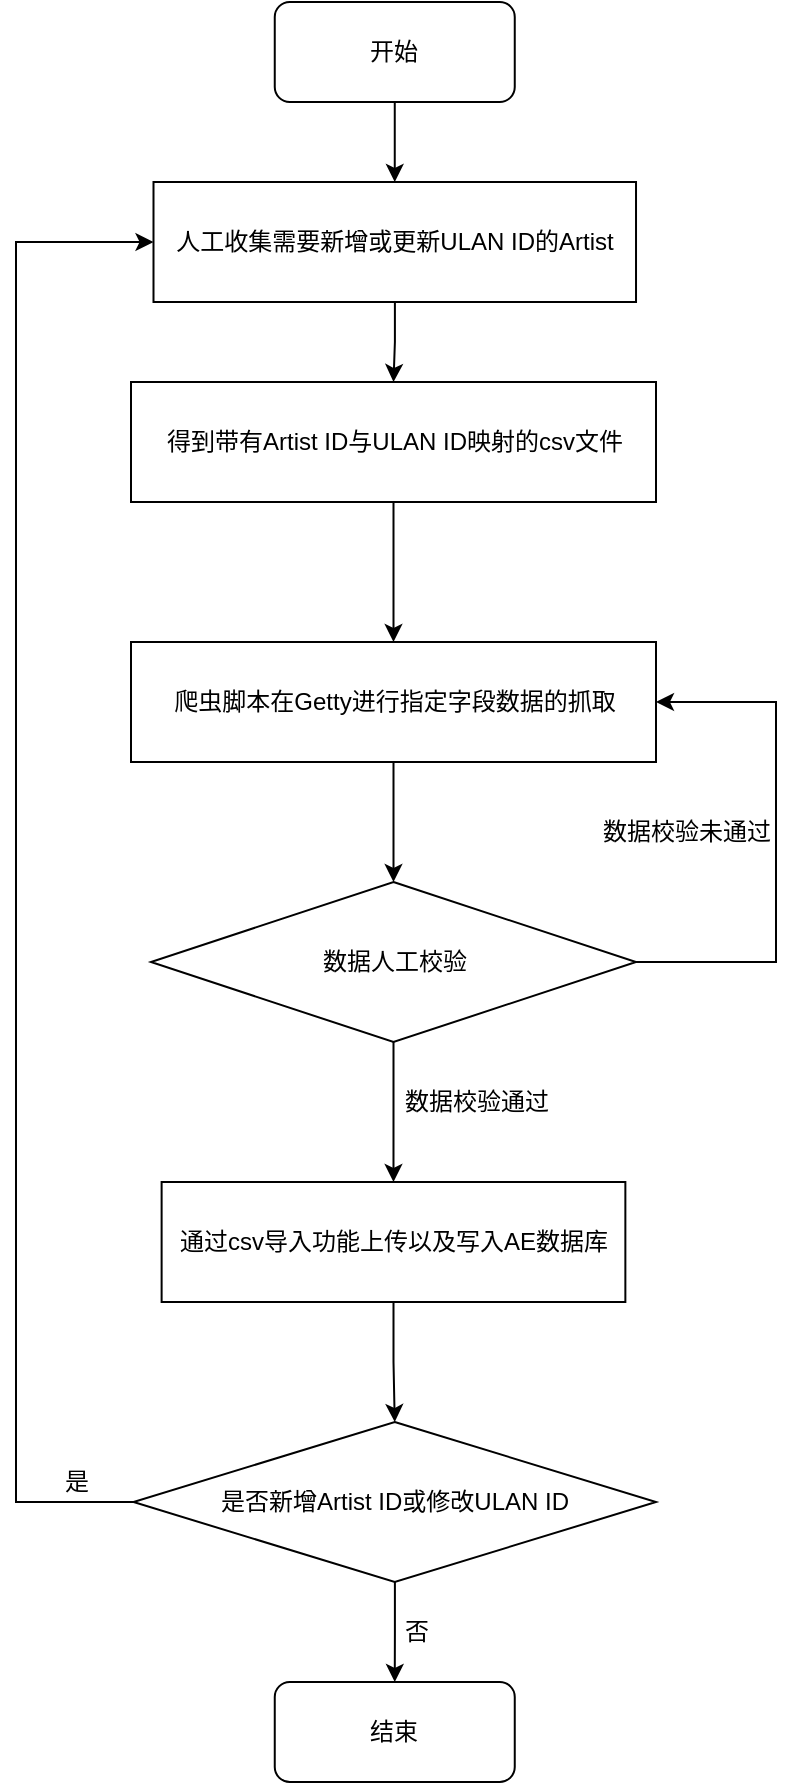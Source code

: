 <mxfile version="20.6.0" type="github">
  <diagram id="xdz3pwgSR_wqxvYa8TG_" name="Page-1">
    <mxGraphModel dx="946" dy="525" grid="1" gridSize="10" guides="1" tooltips="1" connect="1" arrows="1" fold="1" page="1" pageScale="1" pageWidth="850" pageHeight="1100" math="0" shadow="0">
      <root>
        <mxCell id="0" />
        <mxCell id="1" parent="0" />
        <mxCell id="pzktmZQztW74WQaNHcbx-3" style="edgeStyle=orthogonalEdgeStyle;rounded=0;orthogonalLoop=1;jettySize=auto;html=1;entryX=0.5;entryY=0;entryDx=0;entryDy=0;" parent="1" source="pzktmZQztW74WQaNHcbx-1" target="pzktmZQztW74WQaNHcbx-2" edge="1">
          <mxGeometry relative="1" as="geometry" />
        </mxCell>
        <mxCell id="pzktmZQztW74WQaNHcbx-1" value="&lt;div style=&quot;text-align: left;&quot;&gt;&lt;span style=&quot;background-color: initial;&quot;&gt;得到带有Artist ID&lt;/span&gt;&lt;span style=&quot;background-color: initial;&quot;&gt;与ULAN ID映射的csv文件&lt;/span&gt;&lt;/div&gt;" style="rounded=0;whiteSpace=wrap;html=1;" parent="1" vertex="1">
          <mxGeometry x="187.5" y="320" width="262.5" height="60" as="geometry" />
        </mxCell>
        <mxCell id="pzktmZQztW74WQaNHcbx-7" style="edgeStyle=orthogonalEdgeStyle;rounded=0;orthogonalLoop=1;jettySize=auto;html=1;entryX=0.5;entryY=0;entryDx=0;entryDy=0;" parent="1" source="pzktmZQztW74WQaNHcbx-2" target="pzktmZQztW74WQaNHcbx-5" edge="1">
          <mxGeometry relative="1" as="geometry" />
        </mxCell>
        <mxCell id="pzktmZQztW74WQaNHcbx-2" value="爬虫脚本在Getty进行指定字段数据的抓取" style="rounded=0;whiteSpace=wrap;html=1;" parent="1" vertex="1">
          <mxGeometry x="187.5" y="450" width="262.5" height="60" as="geometry" />
        </mxCell>
        <mxCell id="pzktmZQztW74WQaNHcbx-9" style="edgeStyle=orthogonalEdgeStyle;rounded=0;orthogonalLoop=1;jettySize=auto;html=1;entryX=0.5;entryY=0;entryDx=0;entryDy=0;" parent="1" source="pzktmZQztW74WQaNHcbx-5" target="pzktmZQztW74WQaNHcbx-8" edge="1">
          <mxGeometry relative="1" as="geometry" />
        </mxCell>
        <mxCell id="pzktmZQztW74WQaNHcbx-11" style="edgeStyle=orthogonalEdgeStyle;rounded=0;orthogonalLoop=1;jettySize=auto;html=1;entryX=1;entryY=0.5;entryDx=0;entryDy=0;" parent="1" source="pzktmZQztW74WQaNHcbx-5" target="pzktmZQztW74WQaNHcbx-2" edge="1">
          <mxGeometry relative="1" as="geometry">
            <Array as="points">
              <mxPoint x="510" y="610" />
              <mxPoint x="510" y="480" />
            </Array>
          </mxGeometry>
        </mxCell>
        <mxCell id="pzktmZQztW74WQaNHcbx-5" value="数据人工校验" style="rhombus;whiteSpace=wrap;html=1;" parent="1" vertex="1">
          <mxGeometry x="197.5" y="570" width="242.5" height="80" as="geometry" />
        </mxCell>
        <mxCell id="pzktmZQztW74WQaNHcbx-14" style="edgeStyle=orthogonalEdgeStyle;rounded=0;orthogonalLoop=1;jettySize=auto;html=1;entryX=0.5;entryY=0;entryDx=0;entryDy=0;" parent="1" source="pzktmZQztW74WQaNHcbx-8" target="pzktmZQztW74WQaNHcbx-13" edge="1">
          <mxGeometry relative="1" as="geometry" />
        </mxCell>
        <mxCell id="pzktmZQztW74WQaNHcbx-8" value="通过csv导入功能上传以及写入AE数据库" style="rounded=0;whiteSpace=wrap;html=1;" parent="1" vertex="1">
          <mxGeometry x="202.81" y="720" width="231.87" height="60" as="geometry" />
        </mxCell>
        <mxCell id="pzktmZQztW74WQaNHcbx-10" value="数据校验通过" style="text;html=1;align=center;verticalAlign=middle;resizable=0;points=[];autosize=1;strokeColor=none;fillColor=none;" parent="1" vertex="1">
          <mxGeometry x="310" y="665" width="100" height="30" as="geometry" />
        </mxCell>
        <mxCell id="pzktmZQztW74WQaNHcbx-12" value="数据校验未通过" style="text;html=1;align=center;verticalAlign=middle;resizable=0;points=[];autosize=1;strokeColor=none;fillColor=none;" parent="1" vertex="1">
          <mxGeometry x="410" y="530" width="110" height="30" as="geometry" />
        </mxCell>
        <mxCell id="pzktmZQztW74WQaNHcbx-16" style="edgeStyle=orthogonalEdgeStyle;rounded=0;orthogonalLoop=1;jettySize=auto;html=1;entryX=0.5;entryY=0;entryDx=0;entryDy=0;" parent="1" source="pzktmZQztW74WQaNHcbx-13" target="pzktmZQztW74WQaNHcbx-15" edge="1">
          <mxGeometry relative="1" as="geometry" />
        </mxCell>
        <mxCell id="pzktmZQztW74WQaNHcbx-20" style="edgeStyle=orthogonalEdgeStyle;rounded=0;orthogonalLoop=1;jettySize=auto;html=1;entryX=0;entryY=0.5;entryDx=0;entryDy=0;" parent="1" source="pzktmZQztW74WQaNHcbx-13" target="Glw_iH2KXRrhDjnAXToU-1" edge="1">
          <mxGeometry relative="1" as="geometry">
            <Array as="points">
              <mxPoint x="130" y="880" />
              <mxPoint x="130" y="250" />
            </Array>
          </mxGeometry>
        </mxCell>
        <mxCell id="pzktmZQztW74WQaNHcbx-13" value="是否新增Artist ID或修改ULAN ID" style="rhombus;whiteSpace=wrap;html=1;" parent="1" vertex="1">
          <mxGeometry x="188.75" y="840" width="261.25" height="80" as="geometry" />
        </mxCell>
        <mxCell id="pzktmZQztW74WQaNHcbx-15" value="结束" style="rounded=1;whiteSpace=wrap;html=1;" parent="1" vertex="1">
          <mxGeometry x="259.38" y="970" width="120" height="50" as="geometry" />
        </mxCell>
        <mxCell id="Glw_iH2KXRrhDjnAXToU-2" style="edgeStyle=orthogonalEdgeStyle;rounded=0;orthogonalLoop=1;jettySize=auto;html=1;entryX=0.5;entryY=0;entryDx=0;entryDy=0;" edge="1" parent="1" source="pzktmZQztW74WQaNHcbx-17" target="Glw_iH2KXRrhDjnAXToU-1">
          <mxGeometry relative="1" as="geometry" />
        </mxCell>
        <mxCell id="pzktmZQztW74WQaNHcbx-17" value="开始" style="rounded=1;whiteSpace=wrap;html=1;" parent="1" vertex="1">
          <mxGeometry x="259.38" y="130" width="120" height="50" as="geometry" />
        </mxCell>
        <mxCell id="pzktmZQztW74WQaNHcbx-19" value="否" style="text;html=1;align=center;verticalAlign=middle;resizable=0;points=[];autosize=1;strokeColor=none;fillColor=none;" parent="1" vertex="1">
          <mxGeometry x="310" y="930" width="40" height="30" as="geometry" />
        </mxCell>
        <mxCell id="pzktmZQztW74WQaNHcbx-23" value="是" style="text;html=1;align=center;verticalAlign=middle;resizable=0;points=[];autosize=1;strokeColor=none;fillColor=none;" parent="1" vertex="1">
          <mxGeometry x="140" y="855" width="40" height="30" as="geometry" />
        </mxCell>
        <mxCell id="Glw_iH2KXRrhDjnAXToU-5" style="edgeStyle=orthogonalEdgeStyle;rounded=0;orthogonalLoop=1;jettySize=auto;html=1;" edge="1" parent="1" source="Glw_iH2KXRrhDjnAXToU-1" target="pzktmZQztW74WQaNHcbx-1">
          <mxGeometry relative="1" as="geometry" />
        </mxCell>
        <mxCell id="Glw_iH2KXRrhDjnAXToU-1" value="人工收集需要新增或更新ULAN ID的Artist" style="rounded=0;whiteSpace=wrap;html=1;" vertex="1" parent="1">
          <mxGeometry x="198.75" y="220" width="241.26" height="60" as="geometry" />
        </mxCell>
      </root>
    </mxGraphModel>
  </diagram>
</mxfile>
